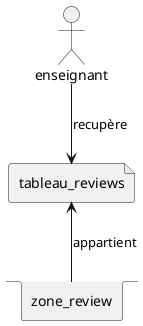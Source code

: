 @startuml

actor enseignant
stack zone_review
file tableau_reviews

enseignant --> tableau_reviews : recupère
tableau_reviews <-- zone_review : appartient

@enduml